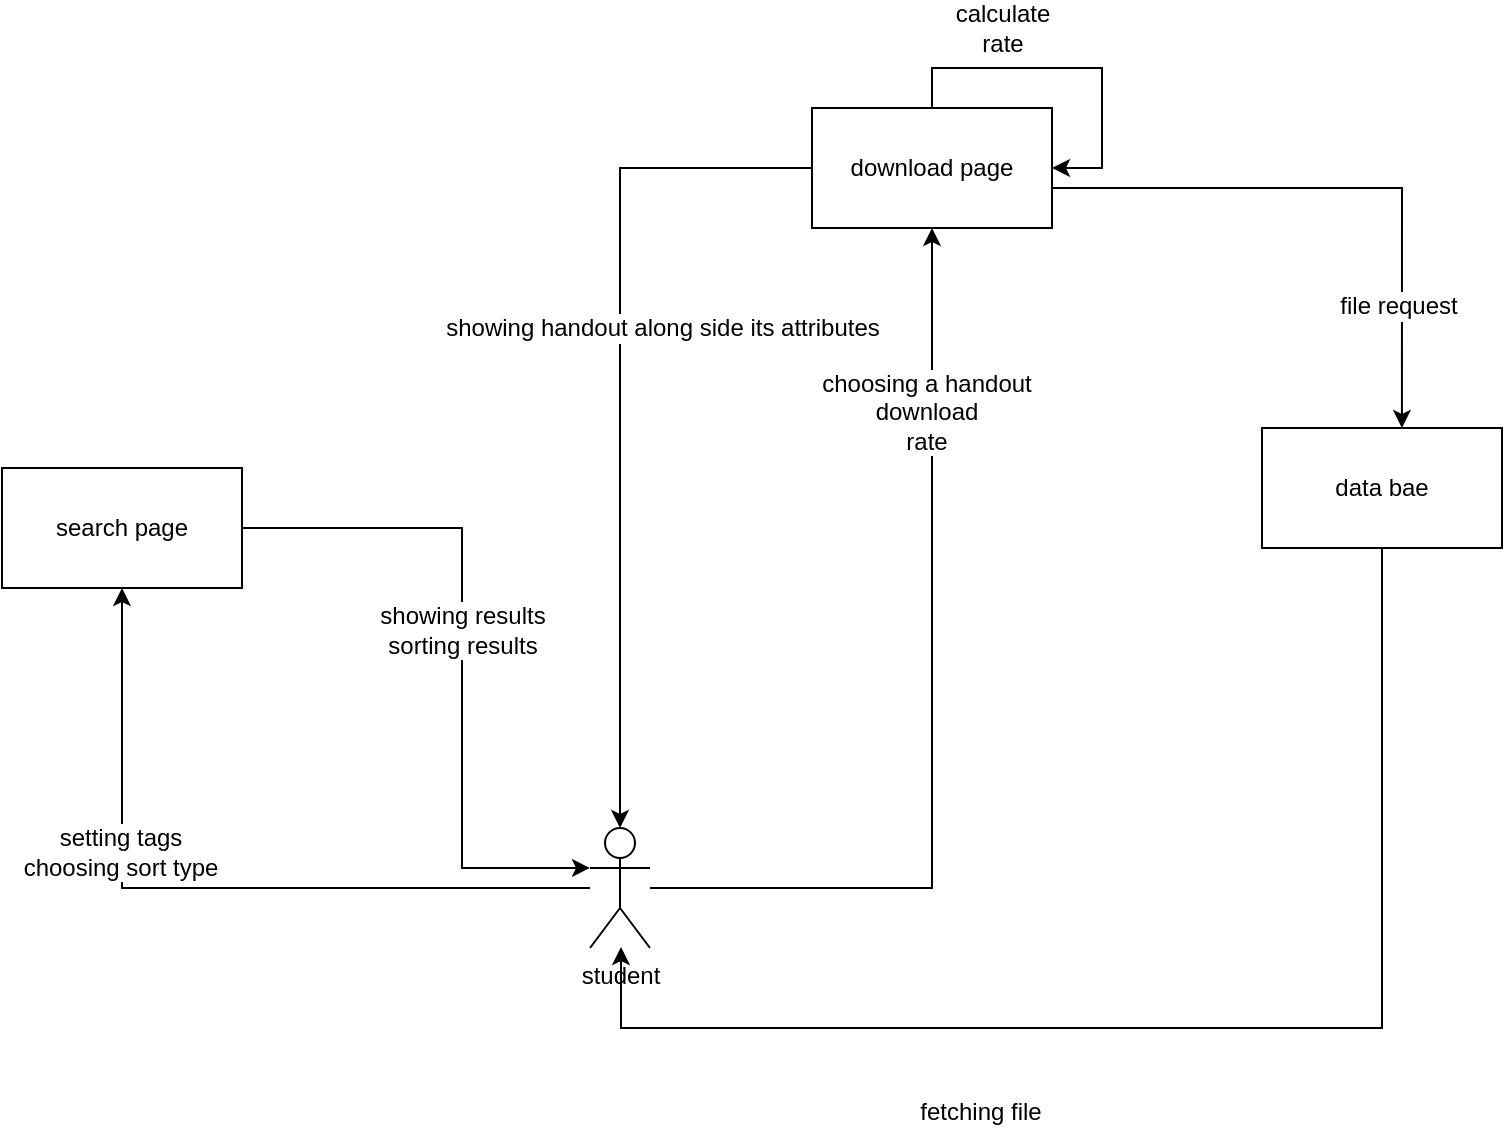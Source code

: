 <mxfile version="10.6.7" type="github"><diagram id="eYyL99N8NYH_syN0136Z" name="Page-1"><mxGraphModel dx="1433" dy="741" grid="1" gridSize="10" guides="1" tooltips="1" connect="1" arrows="1" fold="1" page="1" pageScale="1" pageWidth="850" pageHeight="1100" math="0" shadow="0"><root><mxCell id="0"/><mxCell id="1" parent="0"/><mxCell id="4rEMzNRvrUniTj7UvR58-39" style="edgeStyle=orthogonalEdgeStyle;rounded=0;orthogonalLoop=1;jettySize=auto;html=1;entryX=0;entryY=0.333;entryDx=0;entryDy=0;entryPerimeter=0;" edge="1" parent="1" source="4rEMzNRvrUniTj7UvR58-41" target="4rEMzNRvrUniTj7UvR58-46"><mxGeometry relative="1" as="geometry"><mxPoint x="210" y="710" as="targetPoint"/><Array as="points"><mxPoint x="330" y="450"/><mxPoint x="330" y="620"/></Array></mxGeometry></mxCell><mxCell id="4rEMzNRvrUniTj7UvR58-40" value="showing results&lt;br&gt;sorting results" style="text;html=1;resizable=0;points=[];align=center;verticalAlign=middle;labelBackgroundColor=#ffffff;" vertex="1" connectable="0" parent="4rEMzNRvrUniTj7UvR58-39"><mxGeometry x="-0.713" y="1" relative="1" as="geometry"><mxPoint x="60.5" y="51.5" as="offset"/></mxGeometry></mxCell><mxCell id="4rEMzNRvrUniTj7UvR58-41" value="search page" style="rounded=0;whiteSpace=wrap;html=1;" vertex="1" parent="1"><mxGeometry x="100" y="420" width="120" height="60" as="geometry"/></mxCell><mxCell id="4rEMzNRvrUniTj7UvR58-42" style="edgeStyle=orthogonalEdgeStyle;rounded=0;orthogonalLoop=1;jettySize=auto;html=1;entryX=0.5;entryY=1;entryDx=0;entryDy=0;" edge="1" parent="1" source="4rEMzNRvrUniTj7UvR58-46" target="4rEMzNRvrUniTj7UvR58-41"><mxGeometry relative="1" as="geometry"/></mxCell><mxCell id="4rEMzNRvrUniTj7UvR58-43" value="setting tags&lt;br&gt;choosing sort type" style="text;html=1;resizable=0;points=[];align=center;verticalAlign=middle;labelBackgroundColor=#ffffff;" vertex="1" connectable="0" parent="4rEMzNRvrUniTj7UvR58-42"><mxGeometry x="0.312" y="2" relative="1" as="geometry"><mxPoint x="1" as="offset"/></mxGeometry></mxCell><mxCell id="4rEMzNRvrUniTj7UvR58-44" style="edgeStyle=orthogonalEdgeStyle;rounded=0;orthogonalLoop=1;jettySize=auto;html=1;entryX=0.5;entryY=1;entryDx=0;entryDy=0;" edge="1" parent="1" source="4rEMzNRvrUniTj7UvR58-46" target="4rEMzNRvrUniTj7UvR58-56"><mxGeometry relative="1" as="geometry"/></mxCell><mxCell id="4rEMzNRvrUniTj7UvR58-45" value="choosing a handout&lt;br&gt;download&lt;br&gt;rate" style="text;html=1;resizable=0;points=[];align=center;verticalAlign=middle;labelBackgroundColor=#ffffff;" vertex="1" connectable="0" parent="4rEMzNRvrUniTj7UvR58-44"><mxGeometry x="0.61" y="3" relative="1" as="geometry"><mxPoint as="offset"/></mxGeometry></mxCell><mxCell id="4rEMzNRvrUniTj7UvR58-46" value="student" style="shape=umlActor;verticalLabelPosition=bottom;labelBackgroundColor=#ffffff;verticalAlign=top;html=1;outlineConnect=0;" vertex="1" parent="1"><mxGeometry x="394" y="600" width="30" height="60" as="geometry"/></mxCell><mxCell id="4rEMzNRvrUniTj7UvR58-47" style="edgeStyle=orthogonalEdgeStyle;rounded=0;orthogonalLoop=1;jettySize=auto;html=1;" edge="1" parent="1" source="4rEMzNRvrUniTj7UvR58-49"><mxGeometry relative="1" as="geometry"><mxPoint x="409.5" y="659.5" as="targetPoint"/><Array as="points"><mxPoint x="790" y="700"/><mxPoint x="409" y="700"/></Array></mxGeometry></mxCell><mxCell id="4rEMzNRvrUniTj7UvR58-48" value="fetching file " style="text;html=1;resizable=0;points=[];align=center;verticalAlign=middle;labelBackgroundColor=#ffffff;" vertex="1" connectable="0" parent="4rEMzNRvrUniTj7UvR58-47"><mxGeometry x="-0.391" y="-101" relative="1" as="geometry"><mxPoint x="-100" y="80.5" as="offset"/></mxGeometry></mxCell><mxCell id="4rEMzNRvrUniTj7UvR58-49" value="data bae" style="rounded=0;whiteSpace=wrap;html=1;" vertex="1" parent="1"><mxGeometry x="730" y="400" width="120" height="60" as="geometry"/></mxCell><mxCell id="4rEMzNRvrUniTj7UvR58-50" style="edgeStyle=orthogonalEdgeStyle;rounded=0;orthogonalLoop=1;jettySize=auto;html=1;entryX=1;entryY=0.5;entryDx=0;entryDy=0;" edge="1" parent="1" source="4rEMzNRvrUniTj7UvR58-56" target="4rEMzNRvrUniTj7UvR58-56"><mxGeometry relative="1" as="geometry"><mxPoint x="640" y="150" as="targetPoint"/><Array as="points"><mxPoint x="565" y="220"/><mxPoint x="650" y="220"/><mxPoint x="650" y="270"/></Array></mxGeometry></mxCell><mxCell id="4rEMzNRvrUniTj7UvR58-51" value="calculate &lt;br&gt;rate" style="text;html=1;resizable=0;points=[];align=center;verticalAlign=middle;labelBackgroundColor=#ffffff;" vertex="1" connectable="0" parent="4rEMzNRvrUniTj7UvR58-50"><mxGeometry x="-0.346" relative="1" as="geometry"><mxPoint x="-4" y="-20" as="offset"/></mxGeometry></mxCell><mxCell id="4rEMzNRvrUniTj7UvR58-52" style="edgeStyle=orthogonalEdgeStyle;rounded=0;orthogonalLoop=1;jettySize=auto;html=1;entryX=0.583;entryY=0;entryDx=0;entryDy=0;entryPerimeter=0;" edge="1" parent="1" source="4rEMzNRvrUniTj7UvR58-56" target="4rEMzNRvrUniTj7UvR58-49"><mxGeometry relative="1" as="geometry"><Array as="points"><mxPoint x="800" y="280"/></Array></mxGeometry></mxCell><mxCell id="4rEMzNRvrUniTj7UvR58-53" value="file request" style="text;html=1;resizable=0;points=[];align=center;verticalAlign=middle;labelBackgroundColor=#ffffff;" vertex="1" connectable="0" parent="4rEMzNRvrUniTj7UvR58-52"><mxGeometry x="0.587" y="-2" relative="1" as="geometry"><mxPoint as="offset"/></mxGeometry></mxCell><mxCell id="4rEMzNRvrUniTj7UvR58-54" style="edgeStyle=orthogonalEdgeStyle;rounded=0;orthogonalLoop=1;jettySize=auto;html=1;entryX=0.5;entryY=0;entryDx=0;entryDy=0;entryPerimeter=0;" edge="1" parent="1" source="4rEMzNRvrUniTj7UvR58-56" target="4rEMzNRvrUniTj7UvR58-46"><mxGeometry relative="1" as="geometry"><Array as="points"><mxPoint x="409" y="270"/></Array></mxGeometry></mxCell><mxCell id="4rEMzNRvrUniTj7UvR58-55" value="showing handout along side its attributes" style="text;html=1;resizable=0;points=[];align=center;verticalAlign=middle;labelBackgroundColor=#ffffff;" vertex="1" connectable="0" parent="4rEMzNRvrUniTj7UvR58-54"><mxGeometry x="-0.741" relative="1" as="geometry"><mxPoint x="-20" y="79.5" as="offset"/></mxGeometry></mxCell><mxCell id="4rEMzNRvrUniTj7UvR58-56" value="download page" style="rounded=0;whiteSpace=wrap;html=1;" vertex="1" parent="1"><mxGeometry x="505" y="240" width="120" height="60" as="geometry"/></mxCell></root></mxGraphModel></diagram></mxfile>